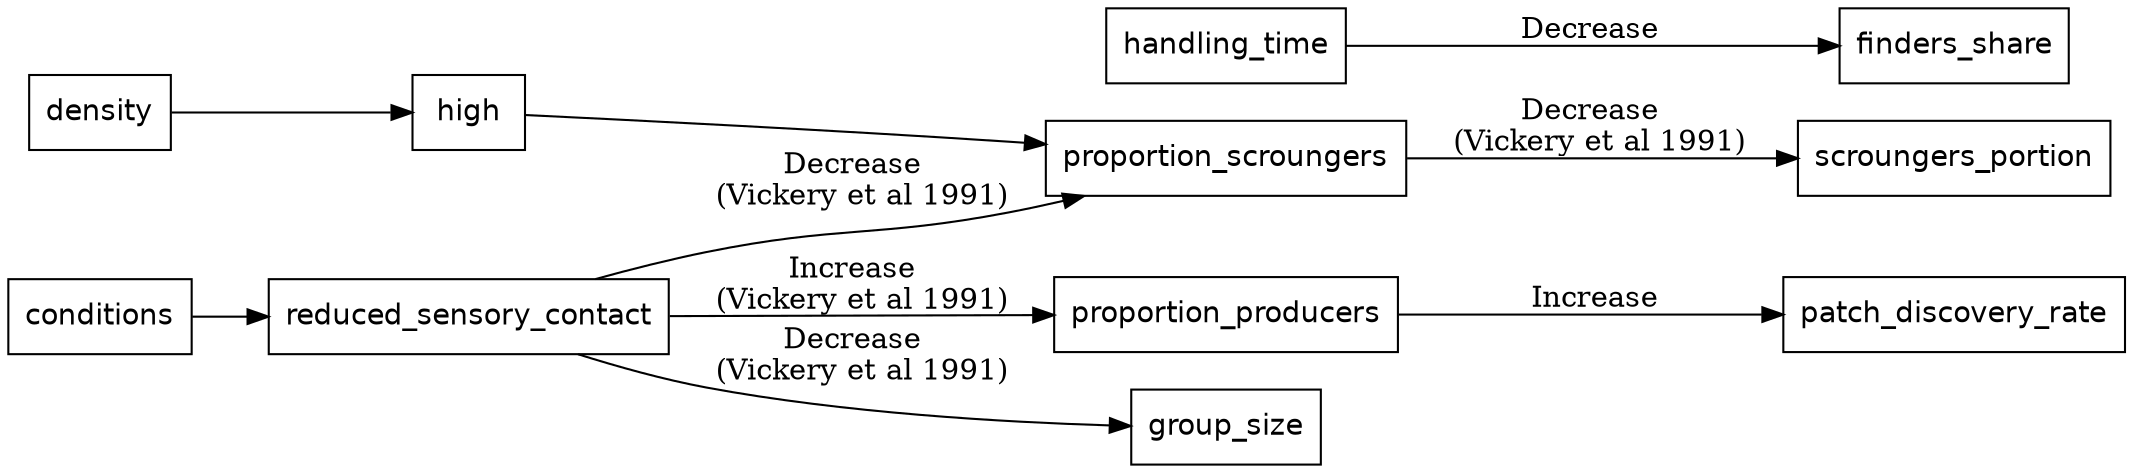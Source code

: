 digraph decision_tree {

  graph [fontsize = 12]
  rankdir = LR
	node [shape = box, fontname = Helvetica]

	{rank = same
		patch_discovery_rate
		scroungers_portion
		finders_share
	}


	proportion_producers -> patch_discovery_rate [label = "Increase"]

	density -> high -> proportion_scroungers

	proportion_scroungers -> scroungers_portion [label = "Decrease \n (Vickery et al 1991)"]


	handling_time -> finders_share [label = "Decrease "]


	conditions -> reduced_sensory_contact
	reduced_sensory_contact ->
		{proportion_scroungers group_size} [label = "Decrease \n (Vickery et al 1991)"]
	reduced_sensory_contact ->
		{proportion_producers} [label = "Increase \n (Vickery et al 1991)"]


}
